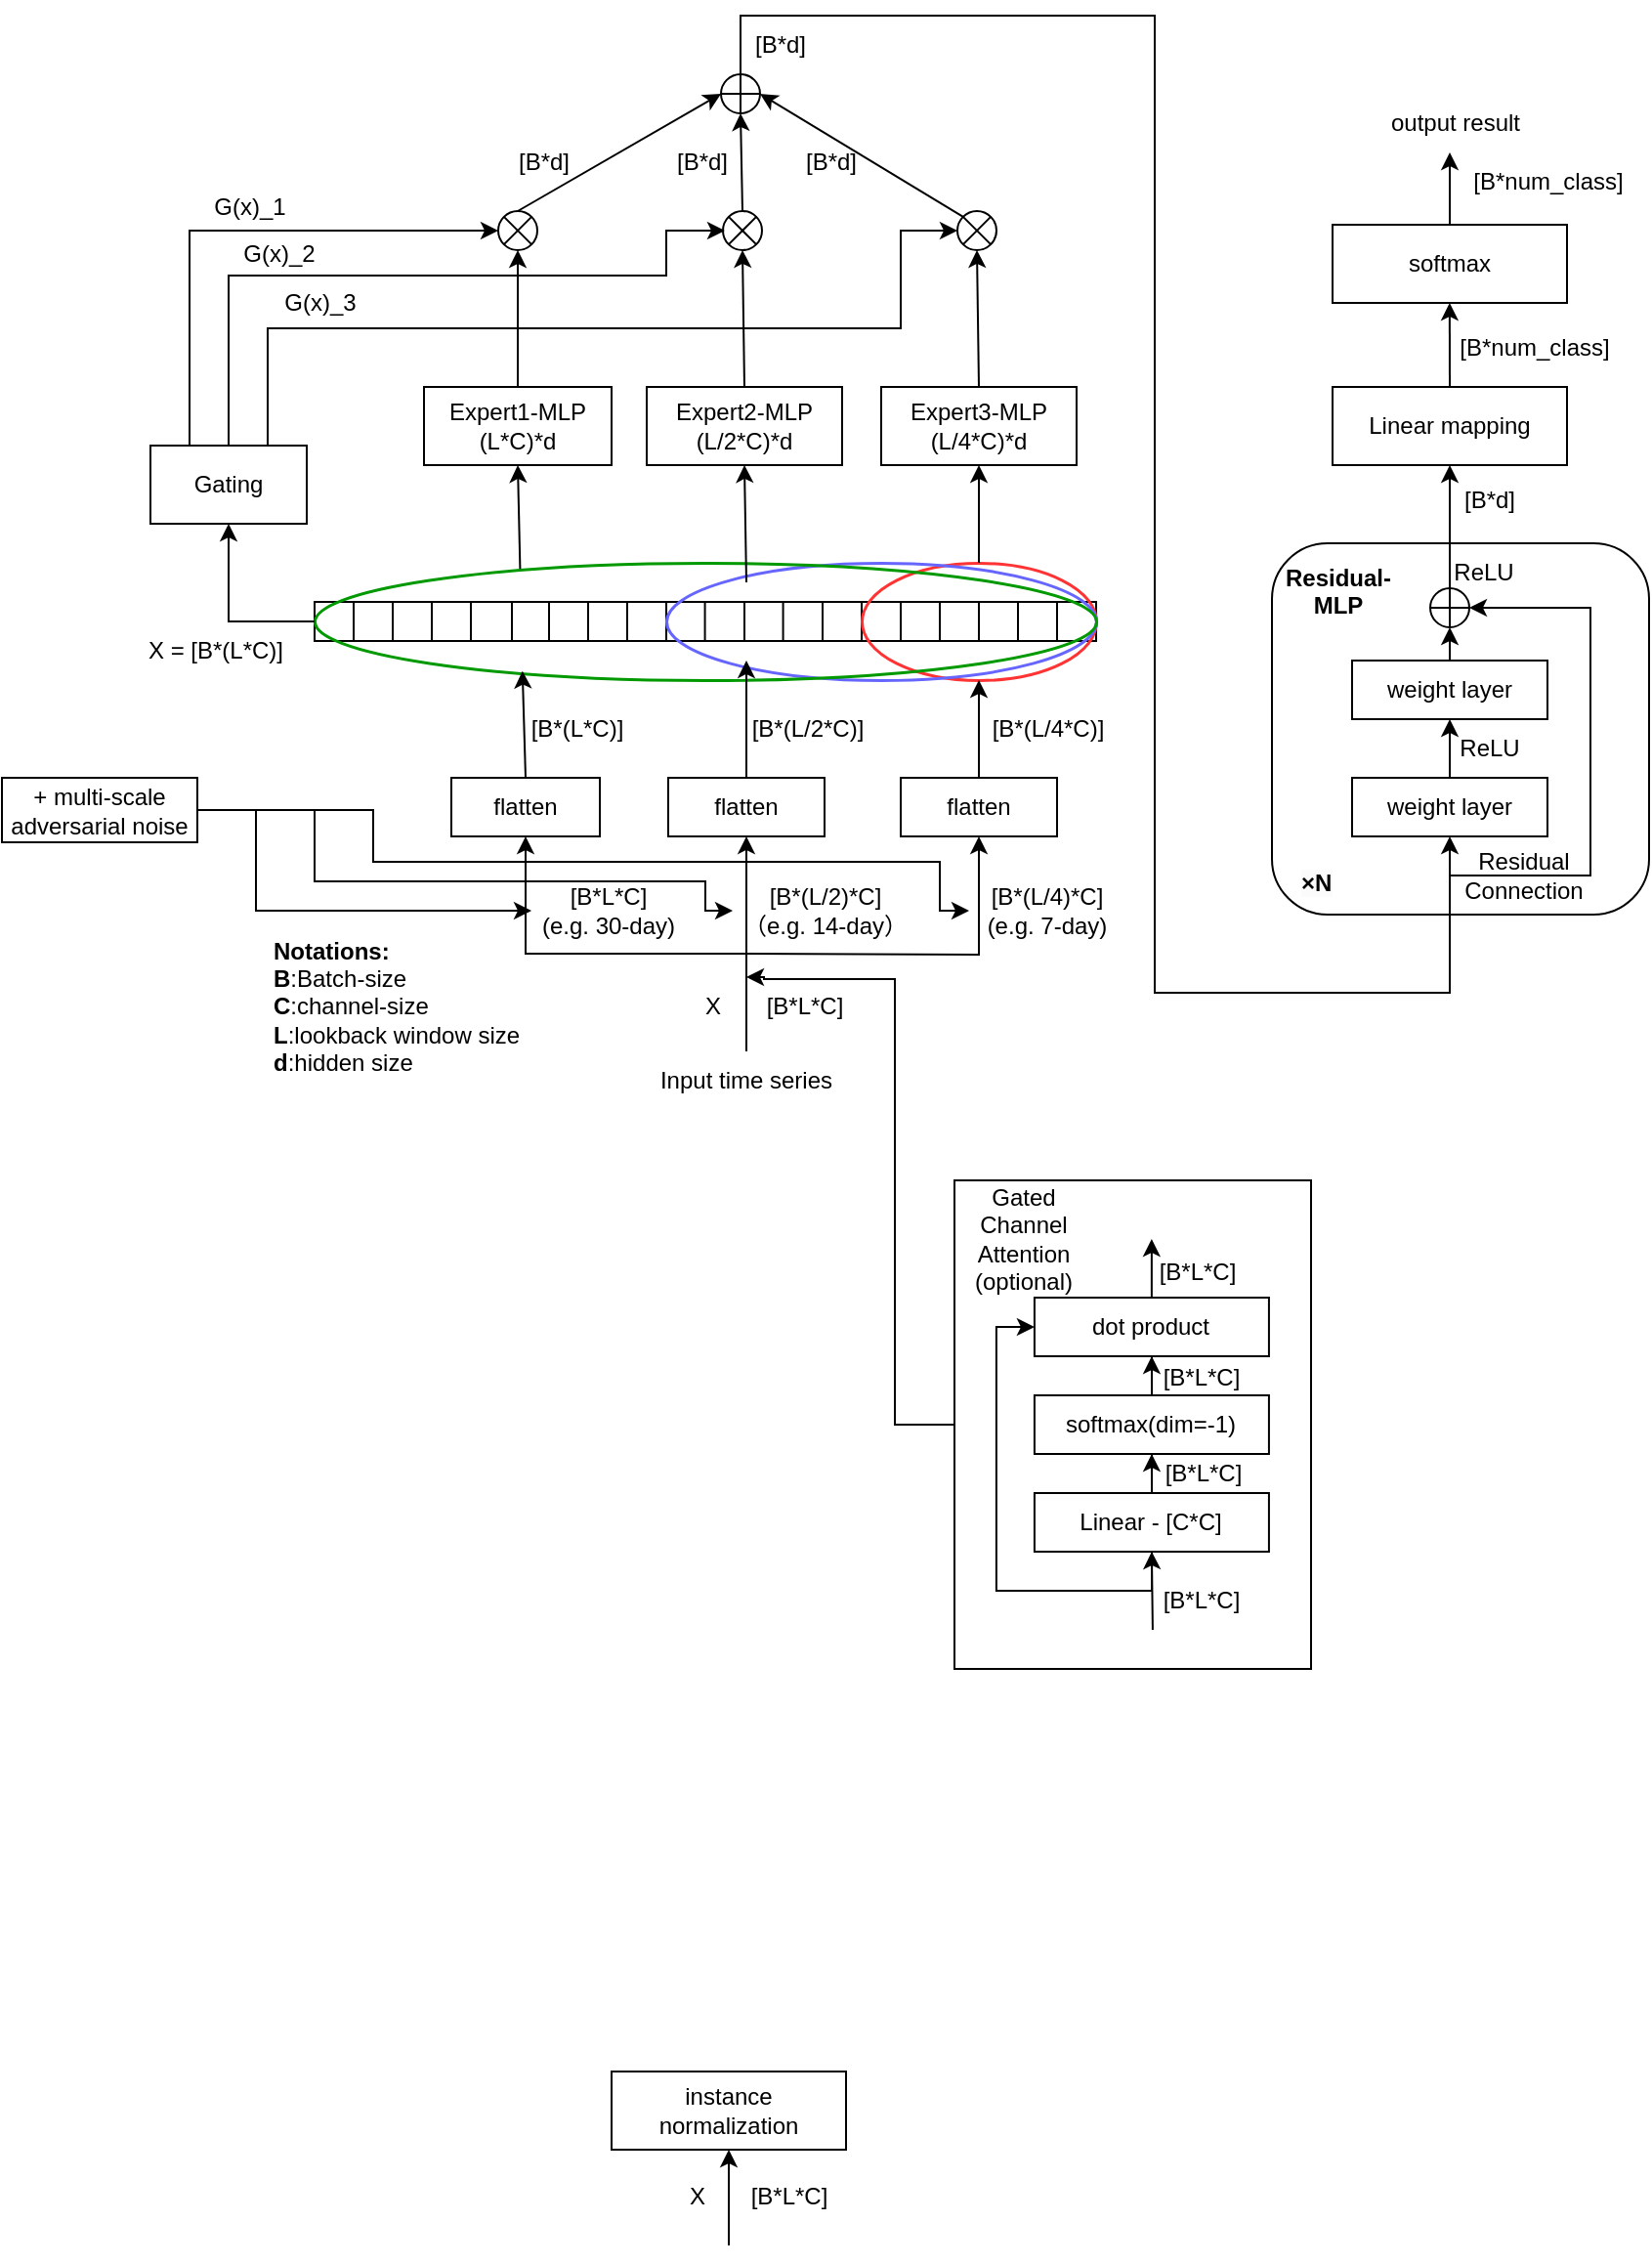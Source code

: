 <mxfile version="21.7.4" type="github">
  <diagram id="mCheTAdoRBEMM2ChDu2A" name="Page-1">
    <mxGraphModel dx="786" dy="449" grid="1" gridSize="10" guides="1" tooltips="1" connect="1" arrows="1" fold="1" page="1" pageScale="1" pageWidth="827" pageHeight="1169" math="0" shadow="0">
      <root>
        <mxCell id="0" />
        <mxCell id="1" parent="0" />
        <mxCell id="ntreNU7jlo5U-lVnMiPV-1" value="" style="rounded=0;whiteSpace=wrap;html=1;" parent="1" vertex="1">
          <mxGeometry x="240" y="417" width="400" height="20" as="geometry" />
        </mxCell>
        <mxCell id="ntreNU7jlo5U-lVnMiPV-46" value="" style="endArrow=none;html=1;rounded=0;exitX=0.06;exitY=0.006;exitDx=0;exitDy=0;exitPerimeter=0;entryX=0.06;entryY=1.006;entryDx=0;entryDy=0;entryPerimeter=0;" parent="1" edge="1">
          <mxGeometry width="50" height="50" relative="1" as="geometry">
            <mxPoint x="260.0" y="417.0" as="sourcePoint" />
            <mxPoint x="260.0" y="437.0" as="targetPoint" />
          </mxGeometry>
        </mxCell>
        <mxCell id="ntreNU7jlo5U-lVnMiPV-47" value="" style="endArrow=none;html=1;rounded=0;exitX=0.06;exitY=0.006;exitDx=0;exitDy=0;exitPerimeter=0;entryX=0.06;entryY=1.006;entryDx=0;entryDy=0;entryPerimeter=0;" parent="1" edge="1">
          <mxGeometry width="50" height="50" relative="1" as="geometry">
            <mxPoint x="360" y="417" as="sourcePoint" />
            <mxPoint x="360" y="437" as="targetPoint" />
          </mxGeometry>
        </mxCell>
        <mxCell id="ntreNU7jlo5U-lVnMiPV-48" value="" style="endArrow=none;html=1;rounded=0;exitX=0.06;exitY=0.006;exitDx=0;exitDy=0;exitPerimeter=0;entryX=0.06;entryY=1.006;entryDx=0;entryDy=0;entryPerimeter=0;" parent="1" edge="1">
          <mxGeometry width="50" height="50" relative="1" as="geometry">
            <mxPoint x="380" y="417" as="sourcePoint" />
            <mxPoint x="380" y="437" as="targetPoint" />
          </mxGeometry>
        </mxCell>
        <mxCell id="ntreNU7jlo5U-lVnMiPV-49" value="" style="endArrow=none;html=1;rounded=0;exitX=0.06;exitY=0.006;exitDx=0;exitDy=0;exitPerimeter=0;entryX=0.06;entryY=1.006;entryDx=0;entryDy=0;entryPerimeter=0;" parent="1" edge="1">
          <mxGeometry width="50" height="50" relative="1" as="geometry">
            <mxPoint x="400" y="417" as="sourcePoint" />
            <mxPoint x="400" y="437" as="targetPoint" />
          </mxGeometry>
        </mxCell>
        <mxCell id="ntreNU7jlo5U-lVnMiPV-50" value="" style="endArrow=none;html=1;rounded=0;exitX=0.06;exitY=0.006;exitDx=0;exitDy=0;exitPerimeter=0;entryX=0.06;entryY=1.006;entryDx=0;entryDy=0;entryPerimeter=0;" parent="1" edge="1">
          <mxGeometry width="50" height="50" relative="1" as="geometry">
            <mxPoint x="420" y="417" as="sourcePoint" />
            <mxPoint x="420" y="437" as="targetPoint" />
          </mxGeometry>
        </mxCell>
        <mxCell id="ntreNU7jlo5U-lVnMiPV-51" value="" style="endArrow=none;html=1;rounded=0;exitX=0.06;exitY=0.006;exitDx=0;exitDy=0;exitPerimeter=0;entryX=0.06;entryY=1.006;entryDx=0;entryDy=0;entryPerimeter=0;" parent="1" edge="1">
          <mxGeometry width="50" height="50" relative="1" as="geometry">
            <mxPoint x="439.79" y="417" as="sourcePoint" />
            <mxPoint x="439.79" y="437" as="targetPoint" />
          </mxGeometry>
        </mxCell>
        <mxCell id="ntreNU7jlo5U-lVnMiPV-52" value="" style="endArrow=none;html=1;rounded=0;exitX=0.06;exitY=0.006;exitDx=0;exitDy=0;exitPerimeter=0;entryX=0.06;entryY=1.006;entryDx=0;entryDy=0;entryPerimeter=0;" parent="1" edge="1">
          <mxGeometry width="50" height="50" relative="1" as="geometry">
            <mxPoint x="460" y="417" as="sourcePoint" />
            <mxPoint x="460" y="437" as="targetPoint" />
          </mxGeometry>
        </mxCell>
        <mxCell id="ntreNU7jlo5U-lVnMiPV-53" value="" style="endArrow=none;html=1;rounded=0;exitX=0.06;exitY=0.006;exitDx=0;exitDy=0;exitPerimeter=0;entryX=0.06;entryY=1.006;entryDx=0;entryDy=0;entryPerimeter=0;" parent="1" edge="1">
          <mxGeometry width="50" height="50" relative="1" as="geometry">
            <mxPoint x="479.79" y="417" as="sourcePoint" />
            <mxPoint x="479.79" y="437" as="targetPoint" />
          </mxGeometry>
        </mxCell>
        <mxCell id="ntreNU7jlo5U-lVnMiPV-54" value="" style="endArrow=none;html=1;rounded=0;exitX=0.06;exitY=0.006;exitDx=0;exitDy=0;exitPerimeter=0;entryX=0.06;entryY=1.006;entryDx=0;entryDy=0;entryPerimeter=0;" parent="1" edge="1">
          <mxGeometry width="50" height="50" relative="1" as="geometry">
            <mxPoint x="500" y="417" as="sourcePoint" />
            <mxPoint x="500" y="437" as="targetPoint" />
          </mxGeometry>
        </mxCell>
        <mxCell id="ntreNU7jlo5U-lVnMiPV-55" value="" style="endArrow=none;html=1;rounded=0;exitX=0.06;exitY=0.006;exitDx=0;exitDy=0;exitPerimeter=0;entryX=0.06;entryY=1.006;entryDx=0;entryDy=0;entryPerimeter=0;" parent="1" edge="1">
          <mxGeometry width="50" height="50" relative="1" as="geometry">
            <mxPoint x="520" y="417" as="sourcePoint" />
            <mxPoint x="520" y="437" as="targetPoint" />
          </mxGeometry>
        </mxCell>
        <mxCell id="ntreNU7jlo5U-lVnMiPV-56" value="" style="endArrow=none;html=1;rounded=0;exitX=0.06;exitY=0.006;exitDx=0;exitDy=0;exitPerimeter=0;entryX=0.06;entryY=1.006;entryDx=0;entryDy=0;entryPerimeter=0;" parent="1" edge="1">
          <mxGeometry width="50" height="50" relative="1" as="geometry">
            <mxPoint x="560" y="417" as="sourcePoint" />
            <mxPoint x="560" y="437" as="targetPoint" />
          </mxGeometry>
        </mxCell>
        <mxCell id="ntreNU7jlo5U-lVnMiPV-57" value="" style="endArrow=none;html=1;rounded=0;exitX=0.06;exitY=0.006;exitDx=0;exitDy=0;exitPerimeter=0;entryX=0.06;entryY=1.006;entryDx=0;entryDy=0;entryPerimeter=0;" parent="1" edge="1">
          <mxGeometry width="50" height="50" relative="1" as="geometry">
            <mxPoint x="540" y="417" as="sourcePoint" />
            <mxPoint x="540" y="437" as="targetPoint" />
          </mxGeometry>
        </mxCell>
        <mxCell id="ntreNU7jlo5U-lVnMiPV-58" value="" style="endArrow=none;html=1;rounded=0;exitX=0.06;exitY=0.006;exitDx=0;exitDy=0;exitPerimeter=0;entryX=0.06;entryY=1.006;entryDx=0;entryDy=0;entryPerimeter=0;" parent="1" edge="1">
          <mxGeometry width="50" height="50" relative="1" as="geometry">
            <mxPoint x="580" y="417" as="sourcePoint" />
            <mxPoint x="580" y="437" as="targetPoint" />
          </mxGeometry>
        </mxCell>
        <mxCell id="ntreNU7jlo5U-lVnMiPV-59" value="" style="endArrow=none;html=1;rounded=0;exitX=0.06;exitY=0.006;exitDx=0;exitDy=0;exitPerimeter=0;entryX=0.06;entryY=1.006;entryDx=0;entryDy=0;entryPerimeter=0;" parent="1" edge="1">
          <mxGeometry width="50" height="50" relative="1" as="geometry">
            <mxPoint x="600" y="417" as="sourcePoint" />
            <mxPoint x="600" y="437" as="targetPoint" />
          </mxGeometry>
        </mxCell>
        <mxCell id="ntreNU7jlo5U-lVnMiPV-60" value="" style="endArrow=none;html=1;rounded=0;exitX=0.06;exitY=0.006;exitDx=0;exitDy=0;exitPerimeter=0;entryX=0.06;entryY=1.006;entryDx=0;entryDy=0;entryPerimeter=0;" parent="1" edge="1">
          <mxGeometry width="50" height="50" relative="1" as="geometry">
            <mxPoint x="620" y="417" as="sourcePoint" />
            <mxPoint x="620" y="437" as="targetPoint" />
          </mxGeometry>
        </mxCell>
        <mxCell id="ntreNU7jlo5U-lVnMiPV-77" value="" style="ellipse;whiteSpace=wrap;html=1;fillColor=none;strokeColor=#FF3333;strokeWidth=1.5;" parent="1" vertex="1">
          <mxGeometry x="520" y="397" width="120" height="60" as="geometry" />
        </mxCell>
        <mxCell id="ntreNU7jlo5U-lVnMiPV-78" value="" style="ellipse;whiteSpace=wrap;html=1;fillColor=none;strokeColor=#6666FF;strokeWidth=1.5;" parent="1" vertex="1">
          <mxGeometry x="420" y="397" width="220" height="60" as="geometry" />
        </mxCell>
        <mxCell id="ntreNU7jlo5U-lVnMiPV-79" value="" style="ellipse;whiteSpace=wrap;html=1;fillColor=none;strokeColor=#009900;strokeWidth=1.5;" parent="1" vertex="1">
          <mxGeometry x="240" y="397" width="400" height="60" as="geometry" />
        </mxCell>
        <mxCell id="ntreNU7jlo5U-lVnMiPV-83" value="Expert1-MLP&lt;br&gt;(L*C)*d" style="rounded=0;whiteSpace=wrap;html=1;" parent="1" vertex="1">
          <mxGeometry x="296" y="307" width="96" height="40" as="geometry" />
        </mxCell>
        <mxCell id="ntreNU7jlo5U-lVnMiPV-84" value="Expert2-MLP&lt;br&gt;(L/2*C)*d" style="rounded=0;whiteSpace=wrap;html=1;" parent="1" vertex="1">
          <mxGeometry x="410" y="307" width="100" height="40" as="geometry" />
        </mxCell>
        <mxCell id="ntreNU7jlo5U-lVnMiPV-85" value="Expert3-MLP&lt;br&gt;(L/4*C)*d" style="rounded=0;whiteSpace=wrap;html=1;" parent="1" vertex="1">
          <mxGeometry x="530" y="307" width="100" height="40" as="geometry" />
        </mxCell>
        <mxCell id="ntreNU7jlo5U-lVnMiPV-88" value="" style="endArrow=classic;html=1;rounded=0;exitX=0.263;exitY=0.051;exitDx=0;exitDy=0;entryX=0.5;entryY=1;entryDx=0;entryDy=0;exitPerimeter=0;" parent="1" source="ntreNU7jlo5U-lVnMiPV-79" target="ntreNU7jlo5U-lVnMiPV-83" edge="1">
          <mxGeometry width="50" height="50" relative="1" as="geometry">
            <mxPoint x="390" y="347" as="sourcePoint" />
            <mxPoint x="440" y="297" as="targetPoint" />
          </mxGeometry>
        </mxCell>
        <mxCell id="ntreNU7jlo5U-lVnMiPV-89" value="" style="endArrow=classic;html=1;rounded=0;entryX=0.5;entryY=1;entryDx=0;entryDy=0;" parent="1" target="ntreNU7jlo5U-lVnMiPV-84" edge="1">
          <mxGeometry width="50" height="50" relative="1" as="geometry">
            <mxPoint x="461" y="407" as="sourcePoint" />
            <mxPoint x="380" y="307" as="targetPoint" />
          </mxGeometry>
        </mxCell>
        <mxCell id="ntreNU7jlo5U-lVnMiPV-90" value="" style="endArrow=classic;html=1;rounded=0;exitX=0.5;exitY=0;exitDx=0;exitDy=0;entryX=0.5;entryY=1;entryDx=0;entryDy=0;" parent="1" source="ntreNU7jlo5U-lVnMiPV-77" target="ntreNU7jlo5U-lVnMiPV-85" edge="1">
          <mxGeometry width="50" height="50" relative="1" as="geometry">
            <mxPoint x="570" y="331.5" as="sourcePoint" />
            <mxPoint x="574" y="222.5" as="targetPoint" />
          </mxGeometry>
        </mxCell>
        <mxCell id="ntreNU7jlo5U-lVnMiPV-91" value="Gating" style="rounded=0;whiteSpace=wrap;html=1;" parent="1" vertex="1">
          <mxGeometry x="156" y="337" width="80" height="40" as="geometry" />
        </mxCell>
        <mxCell id="ntreNU7jlo5U-lVnMiPV-92" value="" style="endArrow=classic;html=1;rounded=0;exitX=0;exitY=0.5;exitDx=0;exitDy=0;entryX=0.5;entryY=1;entryDx=0;entryDy=0;" parent="1" source="ntreNU7jlo5U-lVnMiPV-1" target="ntreNU7jlo5U-lVnMiPV-91" edge="1">
          <mxGeometry width="50" height="50" relative="1" as="geometry">
            <mxPoint x="340" y="437" as="sourcePoint" />
            <mxPoint x="390" y="387" as="targetPoint" />
            <Array as="points">
              <mxPoint x="196" y="427" />
            </Array>
          </mxGeometry>
        </mxCell>
        <mxCell id="ntreNU7jlo5U-lVnMiPV-94" value="" style="ellipse;whiteSpace=wrap;html=1;aspect=fixed;fillColor=none;" parent="1" vertex="1">
          <mxGeometry x="334" y="217" width="20" height="20" as="geometry" />
        </mxCell>
        <mxCell id="ntreNU7jlo5U-lVnMiPV-95" value="" style="endArrow=none;html=1;rounded=0;exitX=0;exitY=1;exitDx=0;exitDy=0;entryX=1;entryY=0;entryDx=0;entryDy=0;" parent="1" source="ntreNU7jlo5U-lVnMiPV-94" target="ntreNU7jlo5U-lVnMiPV-94" edge="1">
          <mxGeometry width="50" height="50" relative="1" as="geometry">
            <mxPoint x="337.653" y="241.877" as="sourcePoint" />
            <mxPoint x="360.35" y="222.12" as="targetPoint" />
          </mxGeometry>
        </mxCell>
        <mxCell id="ntreNU7jlo5U-lVnMiPV-96" value="" style="endArrow=none;html=1;rounded=0;exitX=0;exitY=0;exitDx=0;exitDy=0;entryX=1;entryY=1;entryDx=0;entryDy=0;" parent="1" source="ntreNU7jlo5U-lVnMiPV-94" target="ntreNU7jlo5U-lVnMiPV-94" edge="1">
          <mxGeometry width="50" height="50" relative="1" as="geometry">
            <mxPoint x="348" y="253" as="sourcePoint" />
            <mxPoint x="371" y="233" as="targetPoint" />
          </mxGeometry>
        </mxCell>
        <mxCell id="ntreNU7jlo5U-lVnMiPV-97" value="" style="ellipse;whiteSpace=wrap;html=1;aspect=fixed;fillColor=none;" parent="1" vertex="1">
          <mxGeometry x="449" y="217" width="20" height="20" as="geometry" />
        </mxCell>
        <mxCell id="ntreNU7jlo5U-lVnMiPV-98" value="" style="endArrow=none;html=1;rounded=0;exitX=0;exitY=1;exitDx=0;exitDy=0;entryX=1;entryY=0;entryDx=0;entryDy=0;" parent="1" source="ntreNU7jlo5U-lVnMiPV-97" target="ntreNU7jlo5U-lVnMiPV-97" edge="1">
          <mxGeometry width="50" height="50" relative="1" as="geometry">
            <mxPoint x="422.653" y="251.877" as="sourcePoint" />
            <mxPoint x="445.35" y="232.12" as="targetPoint" />
          </mxGeometry>
        </mxCell>
        <mxCell id="ntreNU7jlo5U-lVnMiPV-99" value="" style="endArrow=none;html=1;rounded=0;exitX=0;exitY=0;exitDx=0;exitDy=0;entryX=1;entryY=1;entryDx=0;entryDy=0;" parent="1" source="ntreNU7jlo5U-lVnMiPV-97" target="ntreNU7jlo5U-lVnMiPV-97" edge="1">
          <mxGeometry width="50" height="50" relative="1" as="geometry">
            <mxPoint x="433" y="263" as="sourcePoint" />
            <mxPoint x="456" y="243" as="targetPoint" />
          </mxGeometry>
        </mxCell>
        <mxCell id="ntreNU7jlo5U-lVnMiPV-104" value="" style="ellipse;whiteSpace=wrap;html=1;aspect=fixed;fillColor=none;" parent="1" vertex="1">
          <mxGeometry x="569" y="217" width="20" height="20" as="geometry" />
        </mxCell>
        <mxCell id="ntreNU7jlo5U-lVnMiPV-105" value="" style="endArrow=none;html=1;rounded=0;exitX=0;exitY=1;exitDx=0;exitDy=0;entryX=1;entryY=0;entryDx=0;entryDy=0;" parent="1" source="ntreNU7jlo5U-lVnMiPV-104" target="ntreNU7jlo5U-lVnMiPV-104" edge="1">
          <mxGeometry width="50" height="50" relative="1" as="geometry">
            <mxPoint x="572.653" y="241.877" as="sourcePoint" />
            <mxPoint x="595.35" y="222.12" as="targetPoint" />
          </mxGeometry>
        </mxCell>
        <mxCell id="ntreNU7jlo5U-lVnMiPV-106" value="" style="endArrow=none;html=1;rounded=0;exitX=0;exitY=0;exitDx=0;exitDy=0;entryX=1;entryY=1;entryDx=0;entryDy=0;" parent="1" source="ntreNU7jlo5U-lVnMiPV-104" target="ntreNU7jlo5U-lVnMiPV-104" edge="1">
          <mxGeometry width="50" height="50" relative="1" as="geometry">
            <mxPoint x="583" y="253" as="sourcePoint" />
            <mxPoint x="606" y="233" as="targetPoint" />
          </mxGeometry>
        </mxCell>
        <mxCell id="ntreNU7jlo5U-lVnMiPV-107" value="" style="endArrow=classic;html=1;rounded=0;exitX=0.25;exitY=0;exitDx=0;exitDy=0;entryX=0;entryY=0.5;entryDx=0;entryDy=0;" parent="1" source="ntreNU7jlo5U-lVnMiPV-91" target="ntreNU7jlo5U-lVnMiPV-94" edge="1">
          <mxGeometry width="50" height="50" relative="1" as="geometry">
            <mxPoint x="235" y="307" as="sourcePoint" />
            <mxPoint x="270" y="207" as="targetPoint" />
            <Array as="points">
              <mxPoint x="176" y="227" />
            </Array>
          </mxGeometry>
        </mxCell>
        <mxCell id="ntreNU7jlo5U-lVnMiPV-108" value="" style="endArrow=classic;html=1;rounded=0;exitX=0.5;exitY=0;exitDx=0;exitDy=0;entryX=0.5;entryY=1;entryDx=0;entryDy=0;" parent="1" source="ntreNU7jlo5U-lVnMiPV-83" target="ntreNU7jlo5U-lVnMiPV-94" edge="1">
          <mxGeometry width="50" height="50" relative="1" as="geometry">
            <mxPoint x="370" y="287" as="sourcePoint" />
            <mxPoint x="420" y="247" as="targetPoint" />
          </mxGeometry>
        </mxCell>
        <mxCell id="ntreNU7jlo5U-lVnMiPV-109" value="" style="endArrow=classic;html=1;rounded=0;exitX=0.5;exitY=0;exitDx=0;exitDy=0;entryX=0.5;entryY=1;entryDx=0;entryDy=0;" parent="1" source="ntreNU7jlo5U-lVnMiPV-84" target="ntreNU7jlo5U-lVnMiPV-97" edge="1">
          <mxGeometry width="50" height="50" relative="1" as="geometry">
            <mxPoint x="330" y="227" as="sourcePoint" />
            <mxPoint x="380" y="177" as="targetPoint" />
          </mxGeometry>
        </mxCell>
        <mxCell id="ntreNU7jlo5U-lVnMiPV-110" value="" style="endArrow=classic;html=1;rounded=0;exitX=0.5;exitY=0;exitDx=0;exitDy=0;entryX=0.5;entryY=1;entryDx=0;entryDy=0;" parent="1" source="ntreNU7jlo5U-lVnMiPV-85" target="ntreNU7jlo5U-lVnMiPV-104" edge="1">
          <mxGeometry width="50" height="50" relative="1" as="geometry">
            <mxPoint x="480" y="304" as="sourcePoint" />
            <mxPoint x="480" y="247" as="targetPoint" />
          </mxGeometry>
        </mxCell>
        <mxCell id="ntreNU7jlo5U-lVnMiPV-112" value="" style="endArrow=classic;html=1;rounded=0;exitX=0.5;exitY=0;exitDx=0;exitDy=0;" parent="1" source="ntreNU7jlo5U-lVnMiPV-91" edge="1">
          <mxGeometry width="50" height="50" relative="1" as="geometry">
            <mxPoint x="260" y="337" as="sourcePoint" />
            <mxPoint x="450" y="227" as="targetPoint" />
            <Array as="points">
              <mxPoint x="196" y="250" />
              <mxPoint x="420" y="250" />
              <mxPoint x="420" y="227" />
            </Array>
          </mxGeometry>
        </mxCell>
        <mxCell id="ntreNU7jlo5U-lVnMiPV-113" value="" style="endArrow=classic;html=1;rounded=0;exitX=0.75;exitY=0;exitDx=0;exitDy=0;entryX=0;entryY=0.5;entryDx=0;entryDy=0;" parent="1" source="ntreNU7jlo5U-lVnMiPV-91" target="ntreNU7jlo5U-lVnMiPV-104" edge="1">
          <mxGeometry width="50" height="50" relative="1" as="geometry">
            <mxPoint x="270" y="347" as="sourcePoint" />
            <mxPoint x="470" y="237" as="targetPoint" />
            <Array as="points">
              <mxPoint x="216" y="277" />
              <mxPoint x="540" y="277" />
              <mxPoint x="540" y="227" />
            </Array>
          </mxGeometry>
        </mxCell>
        <mxCell id="ntreNU7jlo5U-lVnMiPV-114" value="" style="ellipse;whiteSpace=wrap;html=1;aspect=fixed;fillColor=none;direction=east;flipH=1;flipV=1;" parent="1" vertex="1">
          <mxGeometry x="448" y="147" width="20" height="20" as="geometry" />
        </mxCell>
        <mxCell id="ntreNU7jlo5U-lVnMiPV-115" value="" style="endArrow=none;html=1;rounded=0;exitX=0;exitY=0.5;exitDx=0;exitDy=0;entryX=1;entryY=0.5;entryDx=0;entryDy=0;" parent="1" source="ntreNU7jlo5U-lVnMiPV-114" target="ntreNU7jlo5U-lVnMiPV-114" edge="1">
          <mxGeometry width="50" height="50" relative="1" as="geometry">
            <mxPoint x="464.347" y="142.123" as="sourcePoint" />
            <mxPoint x="441.65" y="161.88" as="targetPoint" />
          </mxGeometry>
        </mxCell>
        <mxCell id="ntreNU7jlo5U-lVnMiPV-116" value="" style="endArrow=none;html=1;rounded=0;exitX=0.5;exitY=0;exitDx=0;exitDy=0;entryX=0.5;entryY=1;entryDx=0;entryDy=0;" parent="1" source="ntreNU7jlo5U-lVnMiPV-114" target="ntreNU7jlo5U-lVnMiPV-114" edge="1">
          <mxGeometry width="50" height="50" relative="1" as="geometry">
            <mxPoint x="454" y="131.0" as="sourcePoint" />
            <mxPoint x="431" y="151.0" as="targetPoint" />
          </mxGeometry>
        </mxCell>
        <mxCell id="ntreNU7jlo5U-lVnMiPV-120" value="" style="endArrow=classic;html=1;rounded=0;exitX=0.5;exitY=0;exitDx=0;exitDy=0;entryX=0;entryY=0.5;entryDx=0;entryDy=0;" parent="1" source="ntreNU7jlo5U-lVnMiPV-94" edge="1" target="ntreNU7jlo5U-lVnMiPV-114">
          <mxGeometry width="50" height="50" relative="1" as="geometry">
            <mxPoint x="350" y="177" as="sourcePoint" />
            <mxPoint x="470" y="167" as="targetPoint" />
          </mxGeometry>
        </mxCell>
        <mxCell id="ntreNU7jlo5U-lVnMiPV-124" value="" style="endArrow=classic;html=1;rounded=0;exitX=0.5;exitY=0;exitDx=0;exitDy=0;entryX=0.5;entryY=1;entryDx=0;entryDy=0;" parent="1" source="ntreNU7jlo5U-lVnMiPV-97" target="ntreNU7jlo5U-lVnMiPV-114" edge="1">
          <mxGeometry width="50" height="50" relative="1" as="geometry">
            <mxPoint x="485" y="207" as="sourcePoint" />
            <mxPoint x="585" y="157" as="targetPoint" />
          </mxGeometry>
        </mxCell>
        <mxCell id="KOXAZtSZaanID1QkLMNk-3" style="edgeStyle=orthogonalEdgeStyle;rounded=0;orthogonalLoop=1;jettySize=auto;html=1;exitX=0.5;exitY=0;exitDx=0;exitDy=0;entryX=0.5;entryY=1;entryDx=0;entryDy=0;" parent="1" target="KOXAZtSZaanID1QkLMNk-32" edge="1">
          <mxGeometry relative="1" as="geometry">
            <mxPoint x="461" y="627" as="sourcePoint" />
            <mxPoint x="370" y="577" as="targetPoint" />
            <Array as="points">
              <mxPoint x="461" y="597" />
              <mxPoint x="348" y="597" />
            </Array>
          </mxGeometry>
        </mxCell>
        <mxCell id="KOXAZtSZaanID1QkLMNk-5" style="edgeStyle=orthogonalEdgeStyle;rounded=0;orthogonalLoop=1;jettySize=auto;html=1;entryX=0.5;entryY=1;entryDx=0;entryDy=0;" parent="1" target="KOXAZtSZaanID1QkLMNk-34" edge="1">
          <mxGeometry relative="1" as="geometry">
            <mxPoint x="461" y="597" as="sourcePoint" />
            <mxPoint x="577" y="577" as="targetPoint" />
          </mxGeometry>
        </mxCell>
        <mxCell id="KOXAZtSZaanID1QkLMNk-6" value="instance normalization" style="rounded=0;whiteSpace=wrap;html=1;" parent="1" vertex="1">
          <mxGeometry x="392" y="1169" width="120" height="40" as="geometry" />
        </mxCell>
        <mxCell id="KOXAZtSZaanID1QkLMNk-8" value="" style="endArrow=classic;html=1;rounded=0;entryX=0.5;entryY=1;entryDx=0;entryDy=0;" parent="1" target="KOXAZtSZaanID1QkLMNk-6" edge="1">
          <mxGeometry width="50" height="50" relative="1" as="geometry">
            <mxPoint x="452" y="1258" as="sourcePoint" />
            <mxPoint x="382" y="1008" as="targetPoint" />
          </mxGeometry>
        </mxCell>
        <mxCell id="KOXAZtSZaanID1QkLMNk-11" value="Linear mapping" style="rounded=0;whiteSpace=wrap;html=1;" parent="1" vertex="1">
          <mxGeometry x="761" y="307" width="120" height="40" as="geometry" />
        </mxCell>
        <mxCell id="KOXAZtSZaanID1QkLMNk-12" value="" style="ellipse;whiteSpace=wrap;html=1;aspect=fixed;fillColor=none;direction=east;flipH=1;flipV=1;" parent="1" vertex="1">
          <mxGeometry x="811" y="410" width="20" height="20" as="geometry" />
        </mxCell>
        <mxCell id="KOXAZtSZaanID1QkLMNk-13" value="" style="endArrow=none;html=1;rounded=0;exitX=0;exitY=0.5;exitDx=0;exitDy=0;entryX=1;entryY=0.5;entryDx=0;entryDy=0;" parent="1" source="KOXAZtSZaanID1QkLMNk-12" target="KOXAZtSZaanID1QkLMNk-12" edge="1">
          <mxGeometry width="50" height="50" relative="1" as="geometry">
            <mxPoint x="827.347" y="405.123" as="sourcePoint" />
            <mxPoint x="804.65" y="424.88" as="targetPoint" />
          </mxGeometry>
        </mxCell>
        <mxCell id="KOXAZtSZaanID1QkLMNk-14" value="" style="endArrow=none;html=1;rounded=0;exitX=0.5;exitY=0;exitDx=0;exitDy=0;entryX=0.5;entryY=1;entryDx=0;entryDy=0;" parent="1" source="KOXAZtSZaanID1QkLMNk-12" target="KOXAZtSZaanID1QkLMNk-12" edge="1">
          <mxGeometry width="50" height="50" relative="1" as="geometry">
            <mxPoint x="816" y="394.0" as="sourcePoint" />
            <mxPoint x="793" y="414.0" as="targetPoint" />
            <Array as="points" />
          </mxGeometry>
        </mxCell>
        <mxCell id="KOXAZtSZaanID1QkLMNk-17" value="" style="endArrow=classic;html=1;rounded=0;exitX=0.5;exitY=0;exitDx=0;exitDy=0;entryX=0.5;entryY=1;entryDx=0;entryDy=0;" parent="1" source="KOXAZtSZaanID1QkLMNk-12" edge="1" target="KOXAZtSZaanID1QkLMNk-11">
          <mxGeometry width="50" height="50" relative="1" as="geometry">
            <mxPoint x="770" y="344" as="sourcePoint" />
            <mxPoint x="833" y="357" as="targetPoint" />
          </mxGeometry>
        </mxCell>
        <mxCell id="KOXAZtSZaanID1QkLMNk-18" value="softmax" style="rounded=0;whiteSpace=wrap;html=1;" parent="1" vertex="1">
          <mxGeometry x="761" y="224" width="120" height="40" as="geometry" />
        </mxCell>
        <mxCell id="KOXAZtSZaanID1QkLMNk-20" value="" style="endArrow=classic;html=1;rounded=0;exitX=0.5;exitY=0;exitDx=0;exitDy=0;" parent="1" edge="1" source="KOXAZtSZaanID1QkLMNk-11">
          <mxGeometry width="50" height="50" relative="1" as="geometry">
            <mxPoint x="820.93" y="294" as="sourcePoint" />
            <mxPoint x="820.93" y="264" as="targetPoint" />
          </mxGeometry>
        </mxCell>
        <mxCell id="KOXAZtSZaanID1QkLMNk-21" value="" style="endArrow=classic;html=1;rounded=0;exitX=0.5;exitY=0;exitDx=0;exitDy=0;" parent="1" source="KOXAZtSZaanID1QkLMNk-18" edge="1">
          <mxGeometry width="50" height="50" relative="1" as="geometry">
            <mxPoint x="801" y="244" as="sourcePoint" />
            <mxPoint x="821" y="187" as="targetPoint" />
          </mxGeometry>
        </mxCell>
        <mxCell id="KOXAZtSZaanID1QkLMNk-22" value="X" style="text;html=1;strokeColor=none;fillColor=none;align=center;verticalAlign=middle;whiteSpace=wrap;rounded=0;" parent="1" vertex="1">
          <mxGeometry x="426" y="1218" width="20" height="30" as="geometry" />
        </mxCell>
        <mxCell id="KOXAZtSZaanID1QkLMNk-23" value="[B*L*C]" style="text;html=1;strokeColor=none;fillColor=none;align=center;verticalAlign=middle;whiteSpace=wrap;rounded=0;" parent="1" vertex="1">
          <mxGeometry x="458" y="1218" width="50" height="30" as="geometry" />
        </mxCell>
        <mxCell id="KOXAZtSZaanID1QkLMNk-24" value="X" style="text;html=1;strokeColor=none;fillColor=none;align=center;verticalAlign=middle;whiteSpace=wrap;rounded=0;" parent="1" vertex="1">
          <mxGeometry x="434" y="609" width="20" height="30" as="geometry" />
        </mxCell>
        <mxCell id="KOXAZtSZaanID1QkLMNk-25" value="[B*L*C]" style="text;html=1;strokeColor=none;fillColor=none;align=center;verticalAlign=middle;whiteSpace=wrap;rounded=0;" parent="1" vertex="1">
          <mxGeometry x="466" y="609" width="50" height="30" as="geometry" />
        </mxCell>
        <mxCell id="KOXAZtSZaanID1QkLMNk-29" value="[B*L*C]&lt;br&gt;(e.g. 30-day)" style="text;html=1;strokeColor=none;fillColor=none;align=center;verticalAlign=middle;whiteSpace=wrap;rounded=0;" parent="1" vertex="1">
          <mxGeometry x="351" y="560" width="79" height="30" as="geometry" />
        </mxCell>
        <mxCell id="KOXAZtSZaanID1QkLMNk-30" value="[B*(L/2)*C]&lt;br&gt;（e.g. 14-day）" style="text;html=1;strokeColor=none;fillColor=none;align=center;verticalAlign=middle;whiteSpace=wrap;rounded=0;" parent="1" vertex="1">
          <mxGeometry x="454" y="560" width="95" height="30" as="geometry" />
        </mxCell>
        <mxCell id="KOXAZtSZaanID1QkLMNk-31" value="[B*(L/4)*C]&lt;br&gt;(e.g. 7-day)" style="text;html=1;strokeColor=none;fillColor=none;align=center;verticalAlign=middle;whiteSpace=wrap;rounded=0;" parent="1" vertex="1">
          <mxGeometry x="575" y="560" width="80" height="30" as="geometry" />
        </mxCell>
        <mxCell id="KOXAZtSZaanID1QkLMNk-32" value="flatten" style="rounded=0;whiteSpace=wrap;html=1;" parent="1" vertex="1">
          <mxGeometry x="310" y="507" width="76" height="30" as="geometry" />
        </mxCell>
        <mxCell id="KOXAZtSZaanID1QkLMNk-33" value="flatten" style="rounded=0;whiteSpace=wrap;html=1;" parent="1" vertex="1">
          <mxGeometry x="421" y="507" width="80" height="30" as="geometry" />
        </mxCell>
        <mxCell id="KOXAZtSZaanID1QkLMNk-34" value="flatten" style="rounded=0;whiteSpace=wrap;html=1;" parent="1" vertex="1">
          <mxGeometry x="540" y="507" width="80" height="30" as="geometry" />
        </mxCell>
        <mxCell id="KOXAZtSZaanID1QkLMNk-38" value="" style="endArrow=classic;html=1;rounded=0;exitX=0.5;exitY=0;exitDx=0;exitDy=0;entryX=0.266;entryY=0.922;entryDx=0;entryDy=0;entryPerimeter=0;" parent="1" source="KOXAZtSZaanID1QkLMNk-32" edge="1" target="ntreNU7jlo5U-lVnMiPV-79">
          <mxGeometry width="50" height="50" relative="1" as="geometry">
            <mxPoint x="420" y="557" as="sourcePoint" />
            <mxPoint x="370" y="447" as="targetPoint" />
          </mxGeometry>
        </mxCell>
        <mxCell id="KOXAZtSZaanID1QkLMNk-39" value="" style="endArrow=classic;html=1;rounded=0;exitX=0.5;exitY=0;exitDx=0;exitDy=0;" parent="1" source="KOXAZtSZaanID1QkLMNk-33" edge="1">
          <mxGeometry width="50" height="50" relative="1" as="geometry">
            <mxPoint x="430" y="637" as="sourcePoint" />
            <mxPoint x="461" y="447" as="targetPoint" />
          </mxGeometry>
        </mxCell>
        <mxCell id="KOXAZtSZaanID1QkLMNk-40" value="" style="endArrow=classic;html=1;rounded=0;exitX=0.5;exitY=0;exitDx=0;exitDy=0;entryX=0.5;entryY=1;entryDx=0;entryDy=0;" parent="1" source="KOXAZtSZaanID1QkLMNk-34" target="ntreNU7jlo5U-lVnMiPV-77" edge="1">
          <mxGeometry width="50" height="50" relative="1" as="geometry">
            <mxPoint x="430" y="397" as="sourcePoint" />
            <mxPoint x="570" y="467" as="targetPoint" />
          </mxGeometry>
        </mxCell>
        <mxCell id="KOXAZtSZaanID1QkLMNk-42" value="" style="endArrow=none;html=1;rounded=0;exitX=0.06;exitY=0.006;exitDx=0;exitDy=0;exitPerimeter=0;entryX=0.06;entryY=1.006;entryDx=0;entryDy=0;entryPerimeter=0;" parent="1" edge="1">
          <mxGeometry width="50" height="50" relative="1" as="geometry">
            <mxPoint x="341" y="417" as="sourcePoint" />
            <mxPoint x="341" y="437" as="targetPoint" />
          </mxGeometry>
        </mxCell>
        <mxCell id="KOXAZtSZaanID1QkLMNk-43" value="" style="endArrow=none;html=1;rounded=0;exitX=0.06;exitY=0.006;exitDx=0;exitDy=0;exitPerimeter=0;entryX=0.06;entryY=1.006;entryDx=0;entryDy=0;entryPerimeter=0;" parent="1" edge="1">
          <mxGeometry width="50" height="50" relative="1" as="geometry">
            <mxPoint x="320" y="417" as="sourcePoint" />
            <mxPoint x="320" y="437" as="targetPoint" />
          </mxGeometry>
        </mxCell>
        <mxCell id="KOXAZtSZaanID1QkLMNk-44" value="" style="endArrow=none;html=1;rounded=0;exitX=0.06;exitY=0.006;exitDx=0;exitDy=0;exitPerimeter=0;entryX=0.06;entryY=1.006;entryDx=0;entryDy=0;entryPerimeter=0;" parent="1" edge="1">
          <mxGeometry width="50" height="50" relative="1" as="geometry">
            <mxPoint x="300" y="417" as="sourcePoint" />
            <mxPoint x="300" y="437" as="targetPoint" />
          </mxGeometry>
        </mxCell>
        <mxCell id="KOXAZtSZaanID1QkLMNk-45" value="" style="endArrow=none;html=1;rounded=0;exitX=0.06;exitY=0.006;exitDx=0;exitDy=0;exitPerimeter=0;entryX=0.06;entryY=1.006;entryDx=0;entryDy=0;entryPerimeter=0;" parent="1" edge="1">
          <mxGeometry width="50" height="50" relative="1" as="geometry">
            <mxPoint x="280" y="417" as="sourcePoint" />
            <mxPoint x="280" y="437" as="targetPoint" />
          </mxGeometry>
        </mxCell>
        <mxCell id="O3ohlPy4hN820MQhOgyp-3" value="[B*(L*C)]" style="text;html=1;strokeColor=none;fillColor=none;align=center;verticalAlign=middle;whiteSpace=wrap;rounded=0;" vertex="1" parent="1">
          <mxGeometry x="335" y="467" width="79" height="30" as="geometry" />
        </mxCell>
        <mxCell id="O3ohlPy4hN820MQhOgyp-4" value="[B*(L/2*C)]" style="text;html=1;strokeColor=none;fillColor=none;align=center;verticalAlign=middle;whiteSpace=wrap;rounded=0;" vertex="1" parent="1">
          <mxGeometry x="445" y="467" width="95" height="30" as="geometry" />
        </mxCell>
        <mxCell id="O3ohlPy4hN820MQhOgyp-5" value="[B*(L/4*C)]" style="text;html=1;strokeColor=none;fillColor=none;align=center;verticalAlign=middle;whiteSpace=wrap;rounded=0;" vertex="1" parent="1">
          <mxGeometry x="567.5" y="467" width="95" height="30" as="geometry" />
        </mxCell>
        <mxCell id="O3ohlPy4hN820MQhOgyp-6" style="edgeStyle=orthogonalEdgeStyle;rounded=0;orthogonalLoop=1;jettySize=auto;html=1;exitX=0.5;exitY=1;exitDx=0;exitDy=0;" edge="1" parent="1" source="ntreNU7jlo5U-lVnMiPV-83" target="ntreNU7jlo5U-lVnMiPV-83">
          <mxGeometry relative="1" as="geometry" />
        </mxCell>
        <mxCell id="O3ohlPy4hN820MQhOgyp-7" value="&lt;b&gt;Notations:&lt;/b&gt;&lt;br&gt;&lt;b&gt;B&lt;/b&gt;:Batch-size&lt;br&gt;&lt;b&gt;C&lt;/b&gt;:channel-size&lt;br&gt;&lt;b&gt;L&lt;/b&gt;:lookback window size&lt;br&gt;&lt;b&gt;d&lt;/b&gt;:hidden size" style="text;html=1;strokeColor=none;fillColor=none;align=left;verticalAlign=middle;whiteSpace=wrap;rounded=0;" vertex="1" parent="1">
          <mxGeometry x="217" y="609" width="134" height="30" as="geometry" />
        </mxCell>
        <mxCell id="O3ohlPy4hN820MQhOgyp-43" style="edgeStyle=orthogonalEdgeStyle;rounded=0;orthogonalLoop=1;jettySize=auto;html=1;" edge="1" parent="1" source="O3ohlPy4hN820MQhOgyp-8" target="KOXAZtSZaanID1QkLMNk-33">
          <mxGeometry relative="1" as="geometry" />
        </mxCell>
        <mxCell id="O3ohlPy4hN820MQhOgyp-8" value="Input time series" style="text;html=1;strokeColor=none;fillColor=none;align=center;verticalAlign=middle;whiteSpace=wrap;rounded=0;" vertex="1" parent="1">
          <mxGeometry x="376" y="647" width="170" height="30" as="geometry" />
        </mxCell>
        <mxCell id="O3ohlPy4hN820MQhOgyp-9" value="[B*d]" style="text;html=1;strokeColor=none;fillColor=none;align=center;verticalAlign=middle;whiteSpace=wrap;rounded=0;" vertex="1" parent="1">
          <mxGeometry x="341" y="177" width="33" height="30" as="geometry" />
        </mxCell>
        <mxCell id="O3ohlPy4hN820MQhOgyp-10" value="[B*d]" style="text;html=1;strokeColor=none;fillColor=none;align=center;verticalAlign=middle;whiteSpace=wrap;rounded=0;" vertex="1" parent="1">
          <mxGeometry x="422" y="177" width="33" height="30" as="geometry" />
        </mxCell>
        <mxCell id="O3ohlPy4hN820MQhOgyp-11" value="[B*d]" style="text;html=1;strokeColor=none;fillColor=none;align=center;verticalAlign=middle;whiteSpace=wrap;rounded=0;" vertex="1" parent="1">
          <mxGeometry x="488" y="177" width="33" height="30" as="geometry" />
        </mxCell>
        <mxCell id="O3ohlPy4hN820MQhOgyp-13" value="" style="endArrow=classic;html=1;rounded=0;exitX=0;exitY=0;exitDx=0;exitDy=0;entryX=1;entryY=0.5;entryDx=0;entryDy=0;" edge="1" parent="1" source="ntreNU7jlo5U-lVnMiPV-104" target="ntreNU7jlo5U-lVnMiPV-114">
          <mxGeometry width="50" height="50" relative="1" as="geometry">
            <mxPoint x="410" y="167" as="sourcePoint" />
            <mxPoint x="460" y="117" as="targetPoint" />
          </mxGeometry>
        </mxCell>
        <mxCell id="O3ohlPy4hN820MQhOgyp-16" value="weight layer" style="rounded=0;whiteSpace=wrap;html=1;" vertex="1" parent="1">
          <mxGeometry x="771" y="507" width="100" height="30" as="geometry" />
        </mxCell>
        <mxCell id="O3ohlPy4hN820MQhOgyp-17" value="" style="endArrow=classic;html=1;rounded=0;exitX=0.5;exitY=0;exitDx=0;exitDy=0;entryX=0.5;entryY=1;entryDx=0;entryDy=0;" edge="1" parent="1" source="ntreNU7jlo5U-lVnMiPV-114" target="O3ohlPy4hN820MQhOgyp-16">
          <mxGeometry width="50" height="50" relative="1" as="geometry">
            <mxPoint x="410" y="137" as="sourcePoint" />
            <mxPoint x="470" y="77" as="targetPoint" />
            <Array as="points">
              <mxPoint x="458" y="117" />
              <mxPoint x="670" y="117" />
              <mxPoint x="670" y="327" />
              <mxPoint x="670" y="617" />
              <mxPoint x="821" y="617" />
            </Array>
          </mxGeometry>
        </mxCell>
        <mxCell id="O3ohlPy4hN820MQhOgyp-19" value="" style="rounded=1;whiteSpace=wrap;html=1;fillColor=none;" vertex="1" parent="1">
          <mxGeometry x="730" y="387" width="193" height="190" as="geometry" />
        </mxCell>
        <mxCell id="O3ohlPy4hN820MQhOgyp-20" value="&lt;b&gt;Residual-MLP&lt;br&gt;&lt;br&gt;&lt;/b&gt;" style="text;html=1;strokeColor=none;fillColor=none;align=center;verticalAlign=middle;whiteSpace=wrap;rounded=0;" vertex="1" parent="1">
          <mxGeometry x="737" y="410" width="54" height="17" as="geometry" />
        </mxCell>
        <mxCell id="O3ohlPy4hN820MQhOgyp-21" value="" style="endArrow=classic;html=1;rounded=0;entryX=0.5;entryY=1;entryDx=0;entryDy=0;exitX=0.5;exitY=0;exitDx=0;exitDy=0;" edge="1" parent="1" source="O3ohlPy4hN820MQhOgyp-16" target="O3ohlPy4hN820MQhOgyp-23">
          <mxGeometry width="50" height="50" relative="1" as="geometry">
            <mxPoint x="841" y="487" as="sourcePoint" />
            <mxPoint x="711" y="507" as="targetPoint" />
          </mxGeometry>
        </mxCell>
        <mxCell id="O3ohlPy4hN820MQhOgyp-23" value="weight layer" style="rounded=0;whiteSpace=wrap;html=1;" vertex="1" parent="1">
          <mxGeometry x="771" y="447" width="100" height="30" as="geometry" />
        </mxCell>
        <mxCell id="O3ohlPy4hN820MQhOgyp-25" value="ReLU" style="text;html=1;strokeColor=none;fillColor=none;align=center;verticalAlign=middle;whiteSpace=wrap;rounded=0;" vertex="1" parent="1">
          <mxGeometry x="816" y="487" width="50.5" height="10" as="geometry" />
        </mxCell>
        <mxCell id="O3ohlPy4hN820MQhOgyp-26" value="" style="endArrow=classic;html=1;rounded=0;entryX=1;entryY=0.5;entryDx=0;entryDy=0;" edge="1" parent="1" target="KOXAZtSZaanID1QkLMNk-12">
          <mxGeometry width="50" height="50" relative="1" as="geometry">
            <mxPoint x="820.5" y="557" as="sourcePoint" />
            <mxPoint x="823" y="427" as="targetPoint" />
            <Array as="points">
              <mxPoint x="893" y="557" />
              <mxPoint x="893" y="420" />
            </Array>
          </mxGeometry>
        </mxCell>
        <mxCell id="O3ohlPy4hN820MQhOgyp-27" value="" style="endArrow=classic;html=1;rounded=0;exitX=0.5;exitY=0;exitDx=0;exitDy=0;entryX=0.5;entryY=1;entryDx=0;entryDy=0;" edge="1" parent="1" source="O3ohlPy4hN820MQhOgyp-23" target="KOXAZtSZaanID1QkLMNk-12">
          <mxGeometry width="50" height="50" relative="1" as="geometry">
            <mxPoint x="773" y="527" as="sourcePoint" />
            <mxPoint x="823" y="477" as="targetPoint" />
          </mxGeometry>
        </mxCell>
        <mxCell id="O3ohlPy4hN820MQhOgyp-28" value="ReLU" style="text;html=1;strokeColor=none;fillColor=none;align=center;verticalAlign=middle;whiteSpace=wrap;rounded=0;" vertex="1" parent="1">
          <mxGeometry x="813" y="397" width="50.5" height="10" as="geometry" />
        </mxCell>
        <mxCell id="O3ohlPy4hN820MQhOgyp-29" value="&lt;b style=&quot;border-color: var(--border-color); color: rgb(0, 0, 0); font-family: Helvetica; font-size: 12px; font-style: normal; font-variant-ligatures: normal; font-variant-caps: normal; letter-spacing: normal; orphans: 2; text-align: center; text-indent: 0px; text-transform: none; widows: 2; word-spacing: 0px; -webkit-text-stroke-width: 0px; background-color: rgb(251, 251, 251); text-decoration-thickness: initial; text-decoration-style: initial; text-decoration-color: initial;&quot;&gt;×N&lt;/b&gt;" style="text;whiteSpace=wrap;html=1;" vertex="1" parent="1">
          <mxGeometry x="743" y="547" width="20" height="30" as="geometry" />
        </mxCell>
        <mxCell id="O3ohlPy4hN820MQhOgyp-31" value="Residual&lt;br&gt;Connection" style="text;html=1;strokeColor=none;fillColor=none;align=center;verticalAlign=middle;whiteSpace=wrap;rounded=0;" vertex="1" parent="1">
          <mxGeometry x="830" y="547" width="57.5" height="20" as="geometry" />
        </mxCell>
        <mxCell id="O3ohlPy4hN820MQhOgyp-32" value="[B*d]" style="text;html=1;strokeColor=none;fillColor=none;align=center;verticalAlign=middle;whiteSpace=wrap;rounded=0;" vertex="1" parent="1">
          <mxGeometry x="461.75" y="117" width="33" height="30" as="geometry" />
        </mxCell>
        <mxCell id="O3ohlPy4hN820MQhOgyp-33" value="[B*d]" style="text;html=1;strokeColor=none;fillColor=none;align=center;verticalAlign=middle;whiteSpace=wrap;rounded=0;" vertex="1" parent="1">
          <mxGeometry x="824.75" y="350" width="33" height="30" as="geometry" />
        </mxCell>
        <mxCell id="O3ohlPy4hN820MQhOgyp-34" value="[B*num_class]" style="text;html=1;strokeColor=none;fillColor=none;align=center;verticalAlign=middle;whiteSpace=wrap;rounded=0;" vertex="1" parent="1">
          <mxGeometry x="848" y="272" width="33" height="30" as="geometry" />
        </mxCell>
        <mxCell id="O3ohlPy4hN820MQhOgyp-35" value="[B*num_class]" style="text;html=1;strokeColor=none;fillColor=none;align=center;verticalAlign=middle;whiteSpace=wrap;rounded=0;" vertex="1" parent="1">
          <mxGeometry x="854.5" y="187" width="33" height="30" as="geometry" />
        </mxCell>
        <mxCell id="O3ohlPy4hN820MQhOgyp-36" value="output result" style="text;html=1;strokeColor=none;fillColor=none;align=center;verticalAlign=middle;whiteSpace=wrap;rounded=0;" vertex="1" parent="1">
          <mxGeometry x="764" y="157" width="120" height="30" as="geometry" />
        </mxCell>
        <mxCell id="O3ohlPy4hN820MQhOgyp-38" value="X = [B*(L*C)]" style="text;html=1;strokeColor=none;fillColor=none;align=center;verticalAlign=middle;whiteSpace=wrap;rounded=0;" vertex="1" parent="1">
          <mxGeometry x="150" y="427" width="79" height="30" as="geometry" />
        </mxCell>
        <mxCell id="O3ohlPy4hN820MQhOgyp-39" value="G(x)_1" style="text;html=1;strokeColor=none;fillColor=none;align=center;verticalAlign=middle;whiteSpace=wrap;rounded=0;" vertex="1" parent="1">
          <mxGeometry x="185" y="207" width="44" height="16" as="geometry" />
        </mxCell>
        <mxCell id="O3ohlPy4hN820MQhOgyp-40" value="G(x)_2" style="text;html=1;strokeColor=none;fillColor=none;align=center;verticalAlign=middle;whiteSpace=wrap;rounded=0;" vertex="1" parent="1">
          <mxGeometry x="200" y="231" width="44" height="16" as="geometry" />
        </mxCell>
        <mxCell id="O3ohlPy4hN820MQhOgyp-41" value="G(x)_3" style="text;html=1;strokeColor=none;fillColor=none;align=center;verticalAlign=middle;whiteSpace=wrap;rounded=0;" vertex="1" parent="1">
          <mxGeometry x="221" y="256" width="44" height="16" as="geometry" />
        </mxCell>
        <mxCell id="O3ohlPy4hN820MQhOgyp-45" style="edgeStyle=orthogonalEdgeStyle;rounded=0;orthogonalLoop=1;jettySize=auto;html=1;entryX=0;entryY=0.5;entryDx=0;entryDy=0;" edge="1" parent="1" source="O3ohlPy4hN820MQhOgyp-44" target="KOXAZtSZaanID1QkLMNk-29">
          <mxGeometry relative="1" as="geometry">
            <Array as="points">
              <mxPoint x="210" y="524" />
              <mxPoint x="210" y="575" />
            </Array>
          </mxGeometry>
        </mxCell>
        <mxCell id="O3ohlPy4hN820MQhOgyp-46" style="edgeStyle=orthogonalEdgeStyle;rounded=0;orthogonalLoop=1;jettySize=auto;html=1;entryX=0;entryY=0.5;entryDx=0;entryDy=0;" edge="1" parent="1" source="O3ohlPy4hN820MQhOgyp-44" target="KOXAZtSZaanID1QkLMNk-30">
          <mxGeometry relative="1" as="geometry">
            <Array as="points">
              <mxPoint x="240" y="524" />
              <mxPoint x="240" y="560" />
              <mxPoint x="440" y="560" />
              <mxPoint x="440" y="575" />
            </Array>
          </mxGeometry>
        </mxCell>
        <mxCell id="O3ohlPy4hN820MQhOgyp-49" style="edgeStyle=orthogonalEdgeStyle;rounded=0;orthogonalLoop=1;jettySize=auto;html=1;entryX=0;entryY=0.5;entryDx=0;entryDy=0;" edge="1" parent="1" source="O3ohlPy4hN820MQhOgyp-44" target="KOXAZtSZaanID1QkLMNk-31">
          <mxGeometry relative="1" as="geometry">
            <mxPoint x="270" y="550" as="targetPoint" />
            <Array as="points">
              <mxPoint x="270" y="524" />
              <mxPoint x="270" y="550" />
              <mxPoint x="560" y="550" />
              <mxPoint x="560" y="575" />
            </Array>
          </mxGeometry>
        </mxCell>
        <mxCell id="O3ohlPy4hN820MQhOgyp-44" value="+ multi-scale&lt;br&gt;adversarial noise" style="rounded=0;whiteSpace=wrap;html=1;" vertex="1" parent="1">
          <mxGeometry x="80" y="507" width="100" height="33" as="geometry" />
        </mxCell>
        <mxCell id="O3ohlPy4hN820MQhOgyp-53" style="edgeStyle=orthogonalEdgeStyle;rounded=0;orthogonalLoop=1;jettySize=auto;html=1;entryX=0.5;entryY=1;entryDx=0;entryDy=0;" edge="1" parent="1" source="O3ohlPy4hN820MQhOgyp-50" target="O3ohlPy4hN820MQhOgyp-51">
          <mxGeometry relative="1" as="geometry" />
        </mxCell>
        <mxCell id="O3ohlPy4hN820MQhOgyp-59" style="edgeStyle=orthogonalEdgeStyle;rounded=0;orthogonalLoop=1;jettySize=auto;html=1;entryX=0;entryY=0.5;entryDx=0;entryDy=0;" edge="1" parent="1" source="O3ohlPy4hN820MQhOgyp-50" target="O3ohlPy4hN820MQhOgyp-52">
          <mxGeometry relative="1" as="geometry">
            <Array as="points">
              <mxPoint x="668.96" y="923" />
              <mxPoint x="588.96" y="923" />
              <mxPoint x="588.96" y="788" />
            </Array>
          </mxGeometry>
        </mxCell>
        <mxCell id="O3ohlPy4hN820MQhOgyp-50" value="Linear - [C*C]" style="rounded=0;whiteSpace=wrap;html=1;" vertex="1" parent="1">
          <mxGeometry x="608.46" y="873" width="120" height="30" as="geometry" />
        </mxCell>
        <mxCell id="O3ohlPy4hN820MQhOgyp-54" style="edgeStyle=orthogonalEdgeStyle;rounded=0;orthogonalLoop=1;jettySize=auto;html=1;entryX=0.5;entryY=1;entryDx=0;entryDy=0;" edge="1" parent="1" source="O3ohlPy4hN820MQhOgyp-51" target="O3ohlPy4hN820MQhOgyp-52">
          <mxGeometry relative="1" as="geometry" />
        </mxCell>
        <mxCell id="O3ohlPy4hN820MQhOgyp-51" value="softmax(dim=-1)" style="rounded=0;whiteSpace=wrap;html=1;" vertex="1" parent="1">
          <mxGeometry x="608.46" y="823" width="120" height="30" as="geometry" />
        </mxCell>
        <mxCell id="O3ohlPy4hN820MQhOgyp-57" style="edgeStyle=orthogonalEdgeStyle;rounded=0;orthogonalLoop=1;jettySize=auto;html=1;exitX=0.5;exitY=0;exitDx=0;exitDy=0;" edge="1" parent="1" source="O3ohlPy4hN820MQhOgyp-52">
          <mxGeometry relative="1" as="geometry">
            <mxPoint x="668.422" y="743" as="targetPoint" />
          </mxGeometry>
        </mxCell>
        <mxCell id="O3ohlPy4hN820MQhOgyp-52" value="dot product" style="rounded=0;whiteSpace=wrap;html=1;" vertex="1" parent="1">
          <mxGeometry x="608.46" y="773" width="120" height="30" as="geometry" />
        </mxCell>
        <mxCell id="O3ohlPy4hN820MQhOgyp-56" value="" style="endArrow=classic;html=1;rounded=0;entryX=0.5;entryY=1;entryDx=0;entryDy=0;" edge="1" parent="1" target="O3ohlPy4hN820MQhOgyp-50">
          <mxGeometry width="50" height="50" relative="1" as="geometry">
            <mxPoint x="668.96" y="943" as="sourcePoint" />
            <mxPoint x="582.96" y="813" as="targetPoint" />
          </mxGeometry>
        </mxCell>
        <mxCell id="O3ohlPy4hN820MQhOgyp-61" value="[B*L*C]" style="text;html=1;strokeColor=none;fillColor=none;align=center;verticalAlign=middle;whiteSpace=wrap;rounded=0;" vertex="1" parent="1">
          <mxGeometry x="669.46" y="913" width="50" height="30" as="geometry" />
        </mxCell>
        <mxCell id="O3ohlPy4hN820MQhOgyp-62" value="[B*L*C]" style="text;html=1;strokeColor=none;fillColor=none;align=center;verticalAlign=middle;whiteSpace=wrap;rounded=0;" vertex="1" parent="1">
          <mxGeometry x="669.96" y="848" width="50" height="30" as="geometry" />
        </mxCell>
        <mxCell id="O3ohlPy4hN820MQhOgyp-63" value="[B*L*C]" style="text;html=1;strokeColor=none;fillColor=none;align=center;verticalAlign=middle;whiteSpace=wrap;rounded=0;" vertex="1" parent="1">
          <mxGeometry x="668.96" y="799" width="50" height="30" as="geometry" />
        </mxCell>
        <mxCell id="O3ohlPy4hN820MQhOgyp-64" value="[B*L*C]" style="text;html=1;strokeColor=none;fillColor=none;align=center;verticalAlign=middle;whiteSpace=wrap;rounded=0;" vertex="1" parent="1">
          <mxGeometry x="666.96" y="745" width="50" height="30" as="geometry" />
        </mxCell>
        <mxCell id="O3ohlPy4hN820MQhOgyp-68" style="edgeStyle=orthogonalEdgeStyle;rounded=0;orthogonalLoop=1;jettySize=auto;html=1;entryX=0;entryY=0;entryDx=0;entryDy=0;exitX=0;exitY=0.5;exitDx=0;exitDy=0;" edge="1" parent="1" source="O3ohlPy4hN820MQhOgyp-65">
          <mxGeometry relative="1" as="geometry">
            <mxPoint x="560" y="785" as="sourcePoint" />
            <mxPoint x="461" y="609" as="targetPoint" />
            <Array as="points">
              <mxPoint x="537" y="838" />
              <mxPoint x="537" y="610" />
              <mxPoint x="470" y="610" />
            </Array>
          </mxGeometry>
        </mxCell>
        <mxCell id="O3ohlPy4hN820MQhOgyp-65" value="" style="rounded=0;whiteSpace=wrap;html=1;fillColor=none;" vertex="1" parent="1">
          <mxGeometry x="567.5" y="713" width="182.5" height="250" as="geometry" />
        </mxCell>
        <mxCell id="O3ohlPy4hN820MQhOgyp-67" value="Gated Channel Attention&lt;br&gt;(optional)" style="text;html=1;strokeColor=none;fillColor=none;align=center;verticalAlign=middle;whiteSpace=wrap;rounded=0;" vertex="1" parent="1">
          <mxGeometry x="573" y="728" width="60" height="30" as="geometry" />
        </mxCell>
      </root>
    </mxGraphModel>
  </diagram>
</mxfile>
